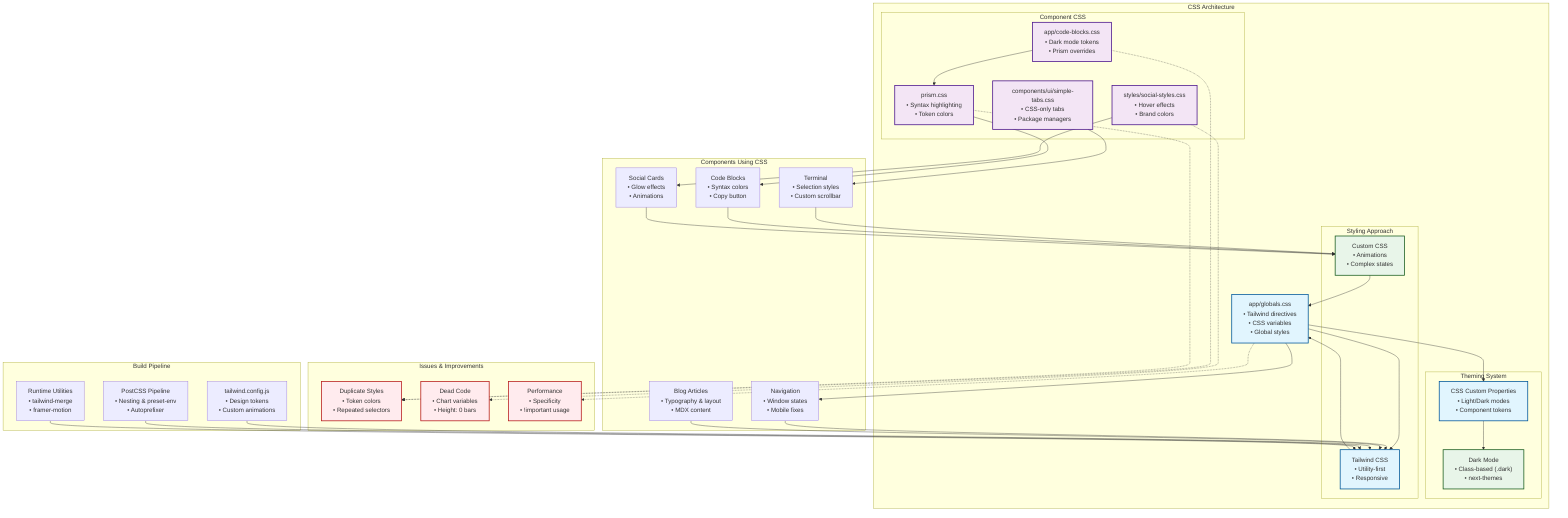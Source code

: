 graph TB
    subgraph "CSS Architecture"
        globals["app/globals.css<br/>• Tailwind directives<br/>• CSS variables<br/>• Global styles"]
        
        subgraph "Component CSS"
            codeblocks["app/code-blocks.css<br/>• Dark mode tokens<br/>• Prism overrides"]
            simpletabs["components/ui/simple-tabs.css<br/>• CSS-only tabs<br/>• Package managers"]
            socialstyles["styles/social-styles.css<br/>• Hover effects<br/>• Brand colors"]
            prism["prism.css<br/>• Syntax highlighting<br/>• Token colors"]
        end
        
        subgraph "Theming System"
            cssVars["CSS Custom Properties<br/>• Light/Dark modes<br/>• Component tokens"]
            darkMode["Dark Mode<br/>• Class-based (.dark)<br/>• next-themes"]
        end
        
        subgraph "Styling Approach"
            tailwind["Tailwind CSS<br/>• Utility-first<br/>• Responsive"]
            custom["Custom CSS<br/>• Animations<br/>• Complex states"]
        end
    end
    
    subgraph "Components Using CSS"
        terminal["Terminal<br/>• Selection styles<br/>• Custom scrollbar"]
        codeComp["Code Blocks<br/>• Syntax colors<br/>• Copy button"]
        social["Social Cards<br/>• Glow effects<br/>• Animations"]
        nav["Navigation<br/>• Window states<br/>• Mobile fixes"]
        blog["Blog Articles<br/>• Typography & layout<br/>• MDX content"]
    end
    
    subgraph "Issues & Improvements"
        duplicates["Duplicate Styles<br/>• Token colors<br/>• Repeated selectors"]
        unused["Dead Code<br/>• Chart variables<br/>• Height: 0 bars"]
        perf["Performance<br/>• Specificity<br/>• !important usage"]
    end
    
    %% Main relationships
    globals --> cssVars
    globals --> tailwind
    cssVars --> darkMode
    
    %% Component relationships
    codeblocks --> prism
    prism --> codeComp
    simpletabs --> terminal
    socialstyles --> social
    globals --> nav
    
    %% Usage relationships
    terminal --> custom
    codeComp --> custom
    social --> custom
    nav --> tailwind
    
    %% Issue relationships
    codeblocks -.-> duplicates
    prism -.-> duplicates
    socialstyles -.-> unused
    globals -.-> perf
    
    %% Styling approach
    tailwind --> globals
    custom --> globals
    
    %% Build Pipeline
    subgraph "Build Pipeline"
        tailwindConfig["tailwind.config.js<br/>• Design tokens<br/>• Custom animations"]
        postcss["PostCSS Pipeline<br/>• Nesting & preset-env<br/>• Autoprefixer"]
        runtimeUtils["Runtime Utilities<br/>• tailwind-merge<br/>• framer-motion"]
    end
    
    classDef primary fill:#e1f5fe,stroke:#01579b,stroke-width:2px
    classDef component fill:#f3e5f5,stroke:#4a148c,stroke-width:2px
    classDef issue fill:#ffebee,stroke:#b71c1c,stroke-width:2px
    classDef system fill:#e8f5e9,stroke:#1b5e20,stroke-width:2px
    
    class globals,tailwind,cssVars primary
    class codeblocks,simpletabs,socialstyles,prism component
    class duplicates,unused,perf issue
    class darkMode,custom system

    blog --> tailwind
    tailwindConfig --> tailwind
    postcss --> tailwind
    runtimeUtils --> tailwind